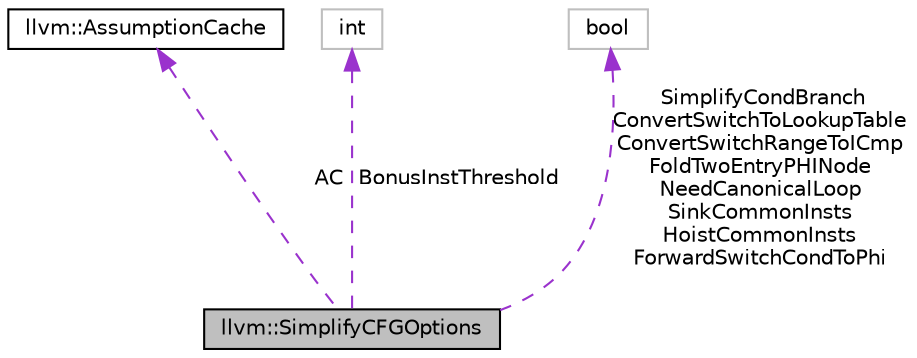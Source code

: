 digraph "llvm::SimplifyCFGOptions"
{
 // LATEX_PDF_SIZE
  bgcolor="transparent";
  edge [fontname="Helvetica",fontsize="10",labelfontname="Helvetica",labelfontsize="10"];
  node [fontname="Helvetica",fontsize="10",shape=record];
  Node1 [label="llvm::SimplifyCFGOptions",height=0.2,width=0.4,color="black", fillcolor="grey75", style="filled", fontcolor="black",tooltip=" "];
  Node2 -> Node1 [dir="back",color="darkorchid3",fontsize="10",style="dashed",label=" AC" ,fontname="Helvetica"];
  Node2 [label="llvm::AssumptionCache",height=0.2,width=0.4,color="black",URL="$classllvm_1_1AssumptionCache.html",tooltip="A cache of @llvm.assume calls within a function."];
  Node3 -> Node1 [dir="back",color="darkorchid3",fontsize="10",style="dashed",label=" BonusInstThreshold" ,fontname="Helvetica"];
  Node3 [label="int",height=0.2,width=0.4,color="grey75",tooltip=" "];
  Node4 -> Node1 [dir="back",color="darkorchid3",fontsize="10",style="dashed",label=" SimplifyCondBranch\nConvertSwitchToLookupTable\nConvertSwitchRangeToICmp\nFoldTwoEntryPHINode\nNeedCanonicalLoop\nSinkCommonInsts\nHoistCommonInsts\nForwardSwitchCondToPhi" ,fontname="Helvetica"];
  Node4 [label="bool",height=0.2,width=0.4,color="grey75",tooltip=" "];
}
